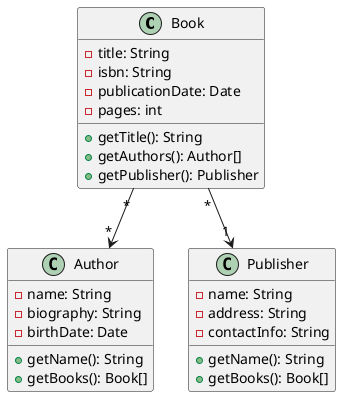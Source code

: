 @startuml
class Book {
    - title: String
    - isbn: String
    - publicationDate: Date
    - pages: int
    + getTitle(): String
    + getAuthors(): Author[]
    + getPublisher(): Publisher
}

class Author {
    - name: String
    - biography: String
    - birthDate: Date
    + getName(): String
    + getBooks(): Book[]
}

class Publisher {
    - name: String
    - address: String
    - contactInfo: String
    + getName(): String
    + getBooks(): Book[]
}

Book "*" --> "*" Author
Book "*" --> "1" Publisher
@enduml